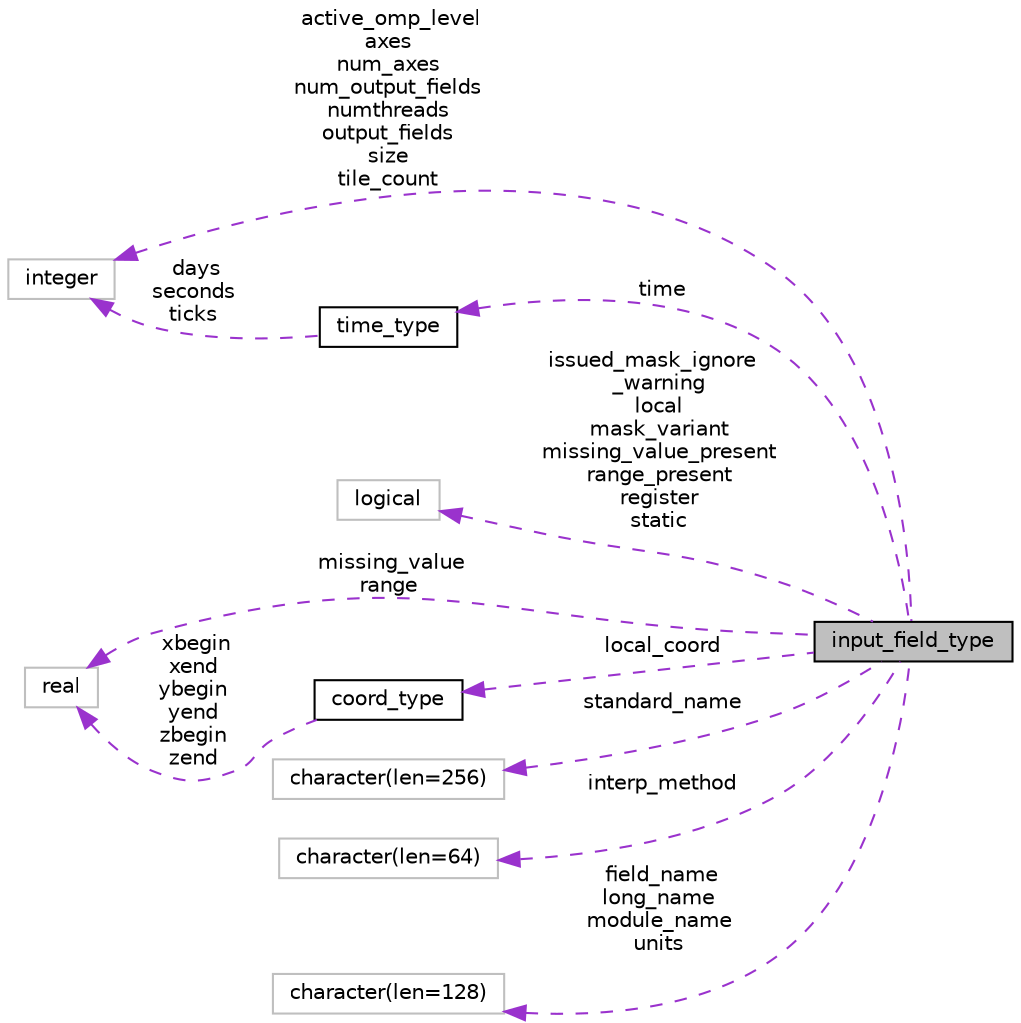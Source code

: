 digraph "input_field_type"
{
 // INTERACTIVE_SVG=YES
 // LATEX_PDF_SIZE
  edge [fontname="Helvetica",fontsize="10",labelfontname="Helvetica",labelfontsize="10"];
  node [fontname="Helvetica",fontsize="10",shape=record];
  rankdir="LR";
  Node1 [label="input_field_type",height=0.2,width=0.4,color="black", fillcolor="grey75", style="filled", fontcolor="black",tooltip="Type to hold the input field description."];
  Node2 -> Node1 [dir="back",color="darkorchid3",fontsize="10",style="dashed",label=" time" ,fontname="Helvetica"];
  Node2 [label="time_type",height=0.2,width=0.4,color="black", fillcolor="white", style="filled",URL="$group__time__manager__mod.html#structtime__manager__mod_1_1time__type",tooltip="Type to represent amounts of time. Implemented as seconds and days to allow for larger intervals."];
  Node3 -> Node2 [dir="back",color="darkorchid3",fontsize="10",style="dashed",label=" days\nseconds\nticks" ,fontname="Helvetica"];
  Node3 [label="integer",height=0.2,width=0.4,color="grey75", fillcolor="white", style="filled",tooltip=" "];
  Node4 -> Node1 [dir="back",color="darkorchid3",fontsize="10",style="dashed",label=" issued_mask_ignore\l_warning\nlocal\nmask_variant\nmissing_value_present\nrange_present\nregister\nstatic" ,fontname="Helvetica"];
  Node4 [label="logical",height=0.2,width=0.4,color="grey75", fillcolor="white", style="filled",tooltip=" "];
  Node5 -> Node1 [dir="back",color="darkorchid3",fontsize="10",style="dashed",label=" local_coord" ,fontname="Helvetica"];
  Node5 [label="coord_type",height=0.2,width=0.4,color="black", fillcolor="white", style="filled",URL="$group__diag__data__mod.html#structdiag__data__mod_1_1coord__type",tooltip="Define the region for field output."];
  Node6 -> Node5 [dir="back",color="darkorchid3",fontsize="10",style="dashed",label=" xbegin\nxend\nybegin\nyend\nzbegin\nzend" ,fontname="Helvetica"];
  Node6 [label="real",height=0.2,width=0.4,color="grey75", fillcolor="white", style="filled",tooltip=" "];
  Node7 -> Node1 [dir="back",color="darkorchid3",fontsize="10",style="dashed",label=" standard_name" ,fontname="Helvetica"];
  Node7 [label="character(len=256)",height=0.2,width=0.4,color="grey75", fillcolor="white", style="filled",tooltip=" "];
  Node8 -> Node1 [dir="back",color="darkorchid3",fontsize="10",style="dashed",label=" interp_method" ,fontname="Helvetica"];
  Node8 [label="character(len=64)",height=0.2,width=0.4,color="grey75", fillcolor="white", style="filled",tooltip=" "];
  Node9 -> Node1 [dir="back",color="darkorchid3",fontsize="10",style="dashed",label=" field_name\nlong_name\nmodule_name\nunits" ,fontname="Helvetica"];
  Node9 [label="character(len=128)",height=0.2,width=0.4,color="grey75", fillcolor="white", style="filled",tooltip=" "];
  Node6 -> Node1 [dir="back",color="darkorchid3",fontsize="10",style="dashed",label=" missing_value\nrange" ,fontname="Helvetica"];
  Node3 -> Node1 [dir="back",color="darkorchid3",fontsize="10",style="dashed",label=" active_omp_level\naxes\nnum_axes\nnum_output_fields\nnumthreads\noutput_fields\nsize\ntile_count" ,fontname="Helvetica"];
}
